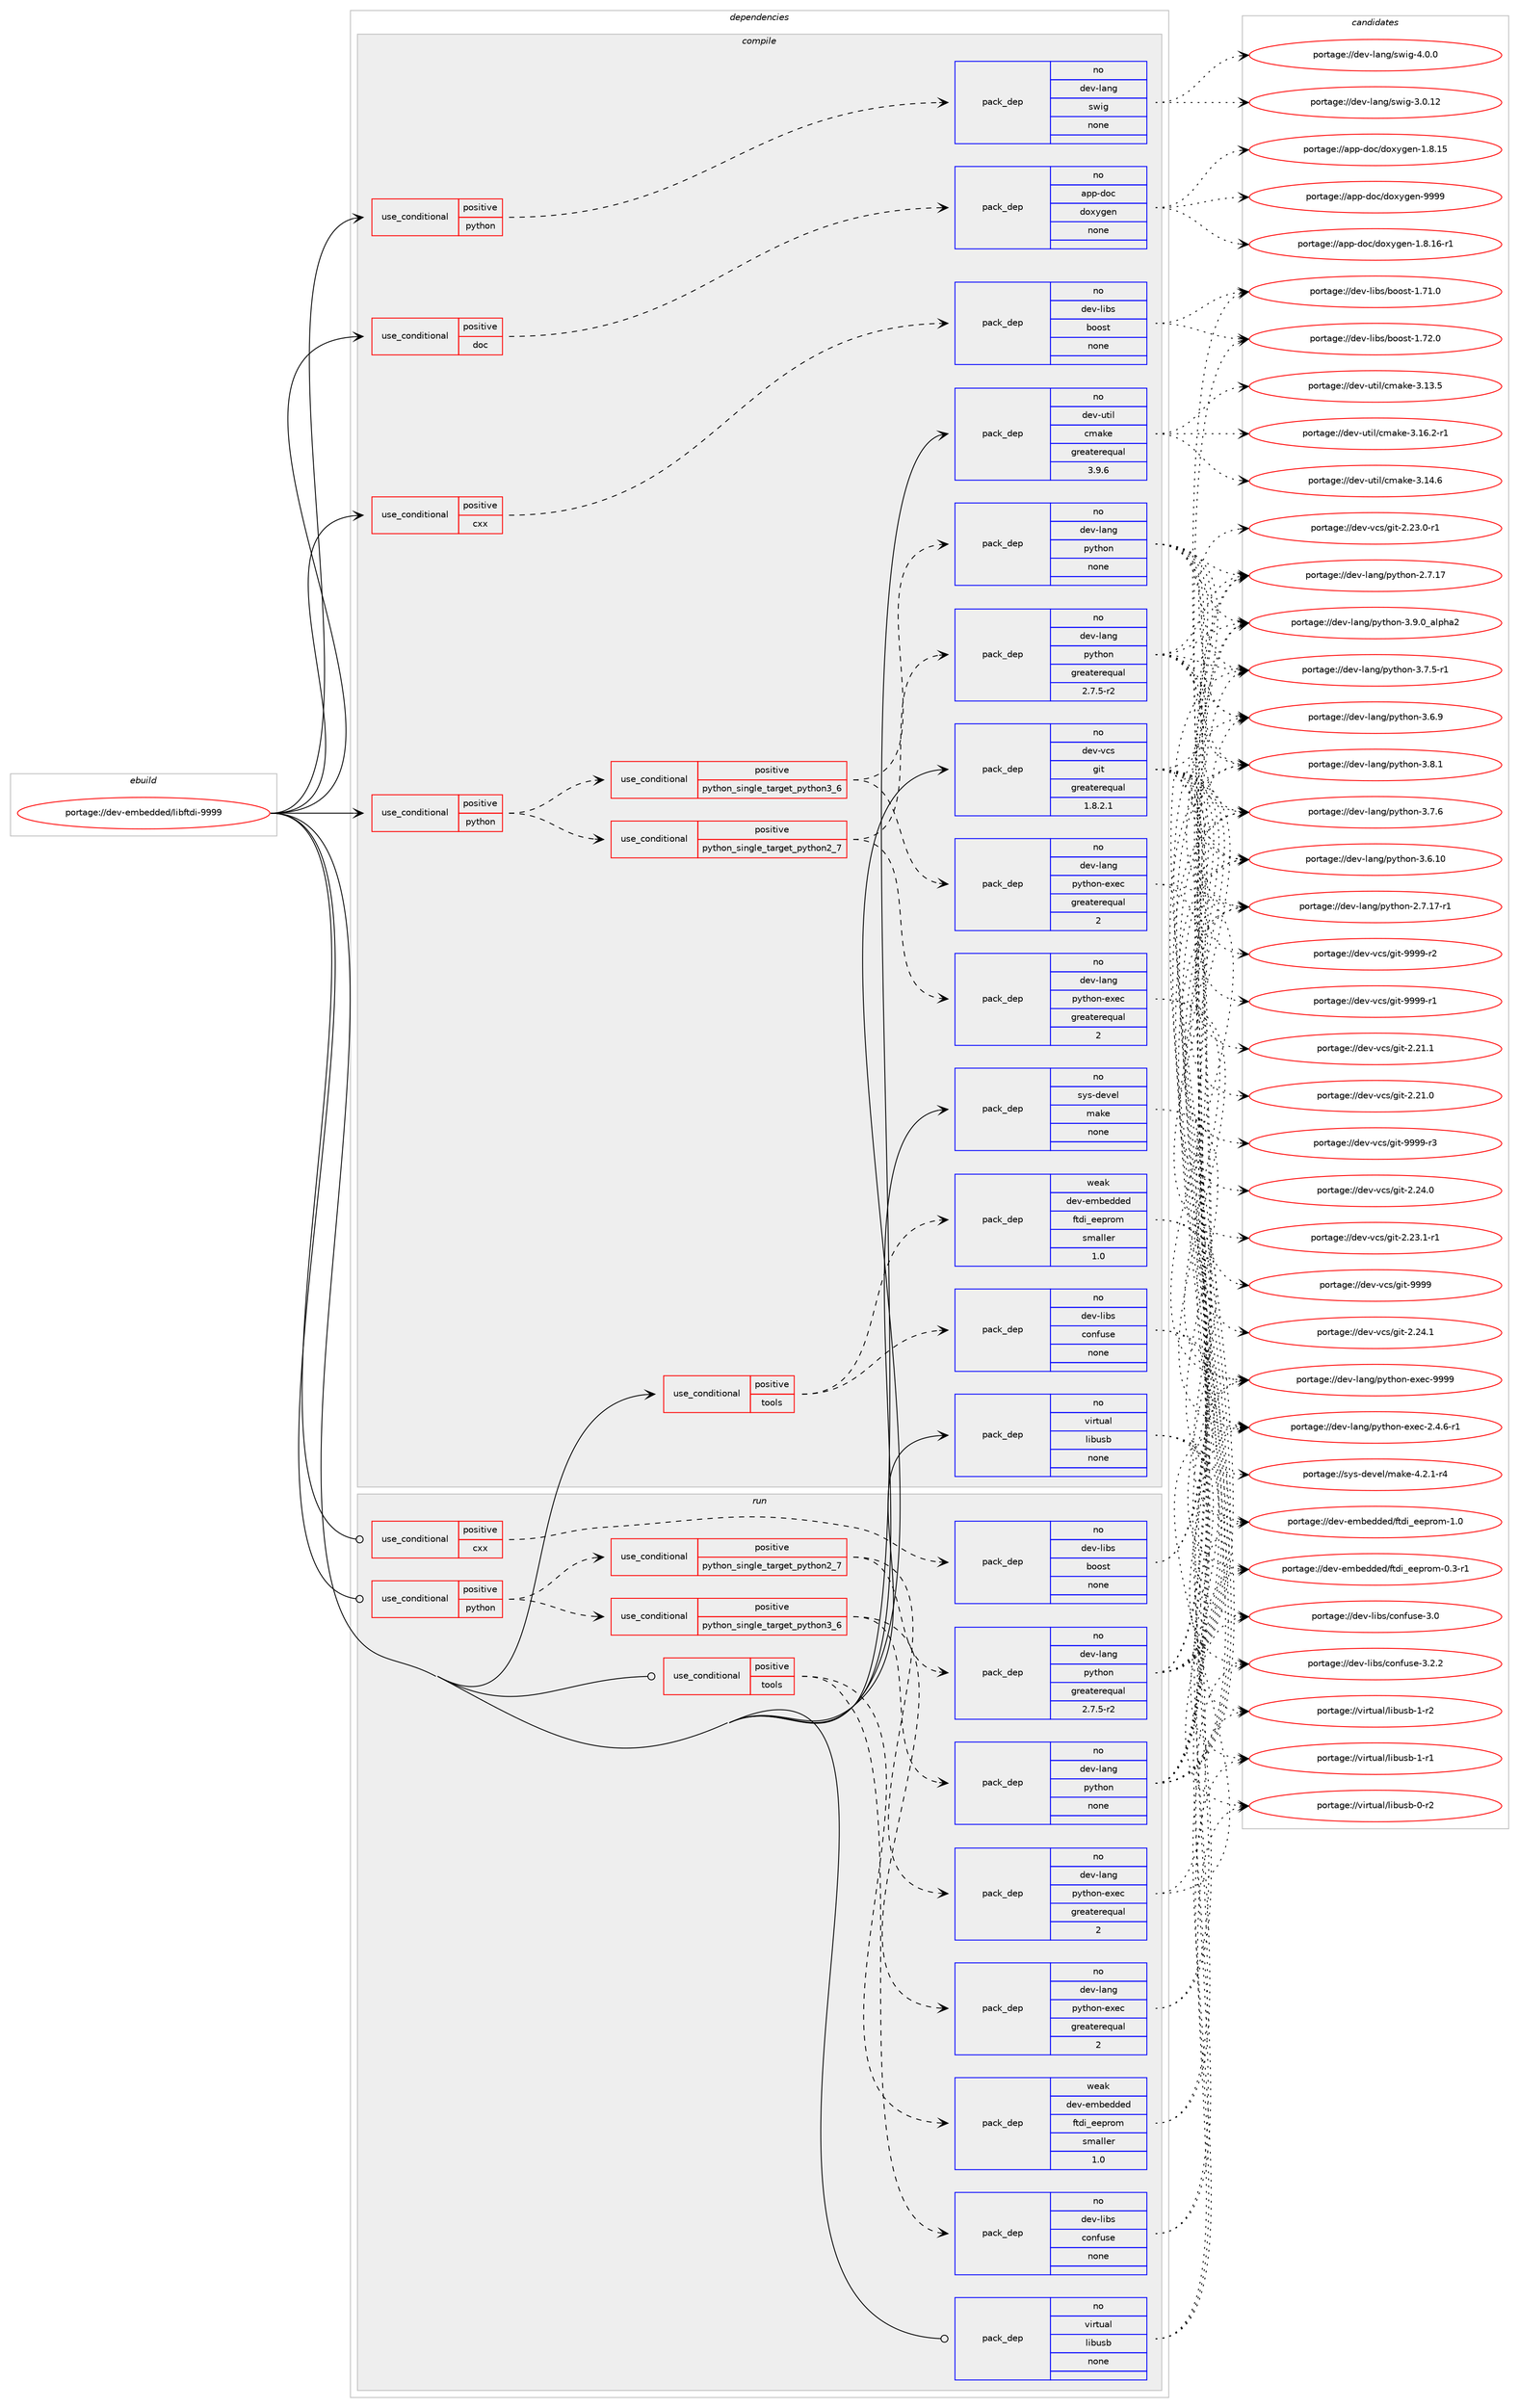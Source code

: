 digraph prolog {

# *************
# Graph options
# *************

newrank=true;
concentrate=true;
compound=true;
graph [rankdir=LR,fontname=Helvetica,fontsize=10,ranksep=1.5];#, ranksep=2.5, nodesep=0.2];
edge  [arrowhead=vee];
node  [fontname=Helvetica,fontsize=10];

# **********
# The ebuild
# **********

subgraph cluster_leftcol {
color=gray;
rank=same;
label=<<i>ebuild</i>>;
id [label="portage://dev-embedded/libftdi-9999", color=red, width=4, href="../dev-embedded/libftdi-9999.svg"];
}

# ****************
# The dependencies
# ****************

subgraph cluster_midcol {
color=gray;
label=<<i>dependencies</i>>;
subgraph cluster_compile {
fillcolor="#eeeeee";
style=filled;
label=<<i>compile</i>>;
subgraph cond135683 {
dependency575651 [label=<<TABLE BORDER="0" CELLBORDER="1" CELLSPACING="0" CELLPADDING="4"><TR><TD ROWSPAN="3" CELLPADDING="10">use_conditional</TD></TR><TR><TD>positive</TD></TR><TR><TD>cxx</TD></TR></TABLE>>, shape=none, color=red];
subgraph pack432816 {
dependency575652 [label=<<TABLE BORDER="0" CELLBORDER="1" CELLSPACING="0" CELLPADDING="4" WIDTH="220"><TR><TD ROWSPAN="6" CELLPADDING="30">pack_dep</TD></TR><TR><TD WIDTH="110">no</TD></TR><TR><TD>dev-libs</TD></TR><TR><TD>boost</TD></TR><TR><TD>none</TD></TR><TR><TD></TD></TR></TABLE>>, shape=none, color=blue];
}
dependency575651:e -> dependency575652:w [weight=20,style="dashed",arrowhead="vee"];
}
id:e -> dependency575651:w [weight=20,style="solid",arrowhead="vee"];
subgraph cond135684 {
dependency575653 [label=<<TABLE BORDER="0" CELLBORDER="1" CELLSPACING="0" CELLPADDING="4"><TR><TD ROWSPAN="3" CELLPADDING="10">use_conditional</TD></TR><TR><TD>positive</TD></TR><TR><TD>doc</TD></TR></TABLE>>, shape=none, color=red];
subgraph pack432817 {
dependency575654 [label=<<TABLE BORDER="0" CELLBORDER="1" CELLSPACING="0" CELLPADDING="4" WIDTH="220"><TR><TD ROWSPAN="6" CELLPADDING="30">pack_dep</TD></TR><TR><TD WIDTH="110">no</TD></TR><TR><TD>app-doc</TD></TR><TR><TD>doxygen</TD></TR><TR><TD>none</TD></TR><TR><TD></TD></TR></TABLE>>, shape=none, color=blue];
}
dependency575653:e -> dependency575654:w [weight=20,style="dashed",arrowhead="vee"];
}
id:e -> dependency575653:w [weight=20,style="solid",arrowhead="vee"];
subgraph cond135685 {
dependency575655 [label=<<TABLE BORDER="0" CELLBORDER="1" CELLSPACING="0" CELLPADDING="4"><TR><TD ROWSPAN="3" CELLPADDING="10">use_conditional</TD></TR><TR><TD>positive</TD></TR><TR><TD>python</TD></TR></TABLE>>, shape=none, color=red];
subgraph cond135686 {
dependency575656 [label=<<TABLE BORDER="0" CELLBORDER="1" CELLSPACING="0" CELLPADDING="4"><TR><TD ROWSPAN="3" CELLPADDING="10">use_conditional</TD></TR><TR><TD>positive</TD></TR><TR><TD>python_single_target_python2_7</TD></TR></TABLE>>, shape=none, color=red];
subgraph pack432818 {
dependency575657 [label=<<TABLE BORDER="0" CELLBORDER="1" CELLSPACING="0" CELLPADDING="4" WIDTH="220"><TR><TD ROWSPAN="6" CELLPADDING="30">pack_dep</TD></TR><TR><TD WIDTH="110">no</TD></TR><TR><TD>dev-lang</TD></TR><TR><TD>python</TD></TR><TR><TD>greaterequal</TD></TR><TR><TD>2.7.5-r2</TD></TR></TABLE>>, shape=none, color=blue];
}
dependency575656:e -> dependency575657:w [weight=20,style="dashed",arrowhead="vee"];
subgraph pack432819 {
dependency575658 [label=<<TABLE BORDER="0" CELLBORDER="1" CELLSPACING="0" CELLPADDING="4" WIDTH="220"><TR><TD ROWSPAN="6" CELLPADDING="30">pack_dep</TD></TR><TR><TD WIDTH="110">no</TD></TR><TR><TD>dev-lang</TD></TR><TR><TD>python-exec</TD></TR><TR><TD>greaterequal</TD></TR><TR><TD>2</TD></TR></TABLE>>, shape=none, color=blue];
}
dependency575656:e -> dependency575658:w [weight=20,style="dashed",arrowhead="vee"];
}
dependency575655:e -> dependency575656:w [weight=20,style="dashed",arrowhead="vee"];
subgraph cond135687 {
dependency575659 [label=<<TABLE BORDER="0" CELLBORDER="1" CELLSPACING="0" CELLPADDING="4"><TR><TD ROWSPAN="3" CELLPADDING="10">use_conditional</TD></TR><TR><TD>positive</TD></TR><TR><TD>python_single_target_python3_6</TD></TR></TABLE>>, shape=none, color=red];
subgraph pack432820 {
dependency575660 [label=<<TABLE BORDER="0" CELLBORDER="1" CELLSPACING="0" CELLPADDING="4" WIDTH="220"><TR><TD ROWSPAN="6" CELLPADDING="30">pack_dep</TD></TR><TR><TD WIDTH="110">no</TD></TR><TR><TD>dev-lang</TD></TR><TR><TD>python</TD></TR><TR><TD>none</TD></TR><TR><TD></TD></TR></TABLE>>, shape=none, color=blue];
}
dependency575659:e -> dependency575660:w [weight=20,style="dashed",arrowhead="vee"];
subgraph pack432821 {
dependency575661 [label=<<TABLE BORDER="0" CELLBORDER="1" CELLSPACING="0" CELLPADDING="4" WIDTH="220"><TR><TD ROWSPAN="6" CELLPADDING="30">pack_dep</TD></TR><TR><TD WIDTH="110">no</TD></TR><TR><TD>dev-lang</TD></TR><TR><TD>python-exec</TD></TR><TR><TD>greaterequal</TD></TR><TR><TD>2</TD></TR></TABLE>>, shape=none, color=blue];
}
dependency575659:e -> dependency575661:w [weight=20,style="dashed",arrowhead="vee"];
}
dependency575655:e -> dependency575659:w [weight=20,style="dashed",arrowhead="vee"];
}
id:e -> dependency575655:w [weight=20,style="solid",arrowhead="vee"];
subgraph cond135688 {
dependency575662 [label=<<TABLE BORDER="0" CELLBORDER="1" CELLSPACING="0" CELLPADDING="4"><TR><TD ROWSPAN="3" CELLPADDING="10">use_conditional</TD></TR><TR><TD>positive</TD></TR><TR><TD>python</TD></TR></TABLE>>, shape=none, color=red];
subgraph pack432822 {
dependency575663 [label=<<TABLE BORDER="0" CELLBORDER="1" CELLSPACING="0" CELLPADDING="4" WIDTH="220"><TR><TD ROWSPAN="6" CELLPADDING="30">pack_dep</TD></TR><TR><TD WIDTH="110">no</TD></TR><TR><TD>dev-lang</TD></TR><TR><TD>swig</TD></TR><TR><TD>none</TD></TR><TR><TD></TD></TR></TABLE>>, shape=none, color=blue];
}
dependency575662:e -> dependency575663:w [weight=20,style="dashed",arrowhead="vee"];
}
id:e -> dependency575662:w [weight=20,style="solid",arrowhead="vee"];
subgraph cond135689 {
dependency575664 [label=<<TABLE BORDER="0" CELLBORDER="1" CELLSPACING="0" CELLPADDING="4"><TR><TD ROWSPAN="3" CELLPADDING="10">use_conditional</TD></TR><TR><TD>positive</TD></TR><TR><TD>tools</TD></TR></TABLE>>, shape=none, color=red];
subgraph pack432823 {
dependency575665 [label=<<TABLE BORDER="0" CELLBORDER="1" CELLSPACING="0" CELLPADDING="4" WIDTH="220"><TR><TD ROWSPAN="6" CELLPADDING="30">pack_dep</TD></TR><TR><TD WIDTH="110">weak</TD></TR><TR><TD>dev-embedded</TD></TR><TR><TD>ftdi_eeprom</TD></TR><TR><TD>smaller</TD></TR><TR><TD>1.0</TD></TR></TABLE>>, shape=none, color=blue];
}
dependency575664:e -> dependency575665:w [weight=20,style="dashed",arrowhead="vee"];
subgraph pack432824 {
dependency575666 [label=<<TABLE BORDER="0" CELLBORDER="1" CELLSPACING="0" CELLPADDING="4" WIDTH="220"><TR><TD ROWSPAN="6" CELLPADDING="30">pack_dep</TD></TR><TR><TD WIDTH="110">no</TD></TR><TR><TD>dev-libs</TD></TR><TR><TD>confuse</TD></TR><TR><TD>none</TD></TR><TR><TD></TD></TR></TABLE>>, shape=none, color=blue];
}
dependency575664:e -> dependency575666:w [weight=20,style="dashed",arrowhead="vee"];
}
id:e -> dependency575664:w [weight=20,style="solid",arrowhead="vee"];
subgraph pack432825 {
dependency575667 [label=<<TABLE BORDER="0" CELLBORDER="1" CELLSPACING="0" CELLPADDING="4" WIDTH="220"><TR><TD ROWSPAN="6" CELLPADDING="30">pack_dep</TD></TR><TR><TD WIDTH="110">no</TD></TR><TR><TD>dev-util</TD></TR><TR><TD>cmake</TD></TR><TR><TD>greaterequal</TD></TR><TR><TD>3.9.6</TD></TR></TABLE>>, shape=none, color=blue];
}
id:e -> dependency575667:w [weight=20,style="solid",arrowhead="vee"];
subgraph pack432826 {
dependency575668 [label=<<TABLE BORDER="0" CELLBORDER="1" CELLSPACING="0" CELLPADDING="4" WIDTH="220"><TR><TD ROWSPAN="6" CELLPADDING="30">pack_dep</TD></TR><TR><TD WIDTH="110">no</TD></TR><TR><TD>dev-vcs</TD></TR><TR><TD>git</TD></TR><TR><TD>greaterequal</TD></TR><TR><TD>1.8.2.1</TD></TR></TABLE>>, shape=none, color=blue];
}
id:e -> dependency575668:w [weight=20,style="solid",arrowhead="vee"];
subgraph pack432827 {
dependency575669 [label=<<TABLE BORDER="0" CELLBORDER="1" CELLSPACING="0" CELLPADDING="4" WIDTH="220"><TR><TD ROWSPAN="6" CELLPADDING="30">pack_dep</TD></TR><TR><TD WIDTH="110">no</TD></TR><TR><TD>sys-devel</TD></TR><TR><TD>make</TD></TR><TR><TD>none</TD></TR><TR><TD></TD></TR></TABLE>>, shape=none, color=blue];
}
id:e -> dependency575669:w [weight=20,style="solid",arrowhead="vee"];
subgraph pack432828 {
dependency575670 [label=<<TABLE BORDER="0" CELLBORDER="1" CELLSPACING="0" CELLPADDING="4" WIDTH="220"><TR><TD ROWSPAN="6" CELLPADDING="30">pack_dep</TD></TR><TR><TD WIDTH="110">no</TD></TR><TR><TD>virtual</TD></TR><TR><TD>libusb</TD></TR><TR><TD>none</TD></TR><TR><TD></TD></TR></TABLE>>, shape=none, color=blue];
}
id:e -> dependency575670:w [weight=20,style="solid",arrowhead="vee"];
}
subgraph cluster_compileandrun {
fillcolor="#eeeeee";
style=filled;
label=<<i>compile and run</i>>;
}
subgraph cluster_run {
fillcolor="#eeeeee";
style=filled;
label=<<i>run</i>>;
subgraph cond135690 {
dependency575671 [label=<<TABLE BORDER="0" CELLBORDER="1" CELLSPACING="0" CELLPADDING="4"><TR><TD ROWSPAN="3" CELLPADDING="10">use_conditional</TD></TR><TR><TD>positive</TD></TR><TR><TD>cxx</TD></TR></TABLE>>, shape=none, color=red];
subgraph pack432829 {
dependency575672 [label=<<TABLE BORDER="0" CELLBORDER="1" CELLSPACING="0" CELLPADDING="4" WIDTH="220"><TR><TD ROWSPAN="6" CELLPADDING="30">pack_dep</TD></TR><TR><TD WIDTH="110">no</TD></TR><TR><TD>dev-libs</TD></TR><TR><TD>boost</TD></TR><TR><TD>none</TD></TR><TR><TD></TD></TR></TABLE>>, shape=none, color=blue];
}
dependency575671:e -> dependency575672:w [weight=20,style="dashed",arrowhead="vee"];
}
id:e -> dependency575671:w [weight=20,style="solid",arrowhead="odot"];
subgraph cond135691 {
dependency575673 [label=<<TABLE BORDER="0" CELLBORDER="1" CELLSPACING="0" CELLPADDING="4"><TR><TD ROWSPAN="3" CELLPADDING="10">use_conditional</TD></TR><TR><TD>positive</TD></TR><TR><TD>python</TD></TR></TABLE>>, shape=none, color=red];
subgraph cond135692 {
dependency575674 [label=<<TABLE BORDER="0" CELLBORDER="1" CELLSPACING="0" CELLPADDING="4"><TR><TD ROWSPAN="3" CELLPADDING="10">use_conditional</TD></TR><TR><TD>positive</TD></TR><TR><TD>python_single_target_python2_7</TD></TR></TABLE>>, shape=none, color=red];
subgraph pack432830 {
dependency575675 [label=<<TABLE BORDER="0" CELLBORDER="1" CELLSPACING="0" CELLPADDING="4" WIDTH="220"><TR><TD ROWSPAN="6" CELLPADDING="30">pack_dep</TD></TR><TR><TD WIDTH="110">no</TD></TR><TR><TD>dev-lang</TD></TR><TR><TD>python</TD></TR><TR><TD>greaterequal</TD></TR><TR><TD>2.7.5-r2</TD></TR></TABLE>>, shape=none, color=blue];
}
dependency575674:e -> dependency575675:w [weight=20,style="dashed",arrowhead="vee"];
subgraph pack432831 {
dependency575676 [label=<<TABLE BORDER="0" CELLBORDER="1" CELLSPACING="0" CELLPADDING="4" WIDTH="220"><TR><TD ROWSPAN="6" CELLPADDING="30">pack_dep</TD></TR><TR><TD WIDTH="110">no</TD></TR><TR><TD>dev-lang</TD></TR><TR><TD>python-exec</TD></TR><TR><TD>greaterequal</TD></TR><TR><TD>2</TD></TR></TABLE>>, shape=none, color=blue];
}
dependency575674:e -> dependency575676:w [weight=20,style="dashed",arrowhead="vee"];
}
dependency575673:e -> dependency575674:w [weight=20,style="dashed",arrowhead="vee"];
subgraph cond135693 {
dependency575677 [label=<<TABLE BORDER="0" CELLBORDER="1" CELLSPACING="0" CELLPADDING="4"><TR><TD ROWSPAN="3" CELLPADDING="10">use_conditional</TD></TR><TR><TD>positive</TD></TR><TR><TD>python_single_target_python3_6</TD></TR></TABLE>>, shape=none, color=red];
subgraph pack432832 {
dependency575678 [label=<<TABLE BORDER="0" CELLBORDER="1" CELLSPACING="0" CELLPADDING="4" WIDTH="220"><TR><TD ROWSPAN="6" CELLPADDING="30">pack_dep</TD></TR><TR><TD WIDTH="110">no</TD></TR><TR><TD>dev-lang</TD></TR><TR><TD>python</TD></TR><TR><TD>none</TD></TR><TR><TD></TD></TR></TABLE>>, shape=none, color=blue];
}
dependency575677:e -> dependency575678:w [weight=20,style="dashed",arrowhead="vee"];
subgraph pack432833 {
dependency575679 [label=<<TABLE BORDER="0" CELLBORDER="1" CELLSPACING="0" CELLPADDING="4" WIDTH="220"><TR><TD ROWSPAN="6" CELLPADDING="30">pack_dep</TD></TR><TR><TD WIDTH="110">no</TD></TR><TR><TD>dev-lang</TD></TR><TR><TD>python-exec</TD></TR><TR><TD>greaterequal</TD></TR><TR><TD>2</TD></TR></TABLE>>, shape=none, color=blue];
}
dependency575677:e -> dependency575679:w [weight=20,style="dashed",arrowhead="vee"];
}
dependency575673:e -> dependency575677:w [weight=20,style="dashed",arrowhead="vee"];
}
id:e -> dependency575673:w [weight=20,style="solid",arrowhead="odot"];
subgraph cond135694 {
dependency575680 [label=<<TABLE BORDER="0" CELLBORDER="1" CELLSPACING="0" CELLPADDING="4"><TR><TD ROWSPAN="3" CELLPADDING="10">use_conditional</TD></TR><TR><TD>positive</TD></TR><TR><TD>tools</TD></TR></TABLE>>, shape=none, color=red];
subgraph pack432834 {
dependency575681 [label=<<TABLE BORDER="0" CELLBORDER="1" CELLSPACING="0" CELLPADDING="4" WIDTH="220"><TR><TD ROWSPAN="6" CELLPADDING="30">pack_dep</TD></TR><TR><TD WIDTH="110">weak</TD></TR><TR><TD>dev-embedded</TD></TR><TR><TD>ftdi_eeprom</TD></TR><TR><TD>smaller</TD></TR><TR><TD>1.0</TD></TR></TABLE>>, shape=none, color=blue];
}
dependency575680:e -> dependency575681:w [weight=20,style="dashed",arrowhead="vee"];
subgraph pack432835 {
dependency575682 [label=<<TABLE BORDER="0" CELLBORDER="1" CELLSPACING="0" CELLPADDING="4" WIDTH="220"><TR><TD ROWSPAN="6" CELLPADDING="30">pack_dep</TD></TR><TR><TD WIDTH="110">no</TD></TR><TR><TD>dev-libs</TD></TR><TR><TD>confuse</TD></TR><TR><TD>none</TD></TR><TR><TD></TD></TR></TABLE>>, shape=none, color=blue];
}
dependency575680:e -> dependency575682:w [weight=20,style="dashed",arrowhead="vee"];
}
id:e -> dependency575680:w [weight=20,style="solid",arrowhead="odot"];
subgraph pack432836 {
dependency575683 [label=<<TABLE BORDER="0" CELLBORDER="1" CELLSPACING="0" CELLPADDING="4" WIDTH="220"><TR><TD ROWSPAN="6" CELLPADDING="30">pack_dep</TD></TR><TR><TD WIDTH="110">no</TD></TR><TR><TD>virtual</TD></TR><TR><TD>libusb</TD></TR><TR><TD>none</TD></TR><TR><TD></TD></TR></TABLE>>, shape=none, color=blue];
}
id:e -> dependency575683:w [weight=20,style="solid",arrowhead="odot"];
}
}

# **************
# The candidates
# **************

subgraph cluster_choices {
rank=same;
color=gray;
label=<<i>candidates</i>>;

subgraph choice432816 {
color=black;
nodesep=1;
choice1001011184510810598115479811111111511645494655504648 [label="portage://dev-libs/boost-1.72.0", color=red, width=4,href="../dev-libs/boost-1.72.0.svg"];
choice1001011184510810598115479811111111511645494655494648 [label="portage://dev-libs/boost-1.71.0", color=red, width=4,href="../dev-libs/boost-1.71.0.svg"];
dependency575652:e -> choice1001011184510810598115479811111111511645494655504648:w [style=dotted,weight="100"];
dependency575652:e -> choice1001011184510810598115479811111111511645494655494648:w [style=dotted,weight="100"];
}
subgraph choice432817 {
color=black;
nodesep=1;
choice971121124510011199471001111201211031011104557575757 [label="portage://app-doc/doxygen-9999", color=red, width=4,href="../app-doc/doxygen-9999.svg"];
choice97112112451001119947100111120121103101110454946564649544511449 [label="portage://app-doc/doxygen-1.8.16-r1", color=red, width=4,href="../app-doc/doxygen-1.8.16-r1.svg"];
choice9711211245100111994710011112012110310111045494656464953 [label="portage://app-doc/doxygen-1.8.15", color=red, width=4,href="../app-doc/doxygen-1.8.15.svg"];
dependency575654:e -> choice971121124510011199471001111201211031011104557575757:w [style=dotted,weight="100"];
dependency575654:e -> choice97112112451001119947100111120121103101110454946564649544511449:w [style=dotted,weight="100"];
dependency575654:e -> choice9711211245100111994710011112012110310111045494656464953:w [style=dotted,weight="100"];
}
subgraph choice432818 {
color=black;
nodesep=1;
choice10010111845108971101034711212111610411111045514657464895971081121049750 [label="portage://dev-lang/python-3.9.0_alpha2", color=red, width=4,href="../dev-lang/python-3.9.0_alpha2.svg"];
choice100101118451089711010347112121116104111110455146564649 [label="portage://dev-lang/python-3.8.1", color=red, width=4,href="../dev-lang/python-3.8.1.svg"];
choice100101118451089711010347112121116104111110455146554654 [label="portage://dev-lang/python-3.7.6", color=red, width=4,href="../dev-lang/python-3.7.6.svg"];
choice1001011184510897110103471121211161041111104551465546534511449 [label="portage://dev-lang/python-3.7.5-r1", color=red, width=4,href="../dev-lang/python-3.7.5-r1.svg"];
choice100101118451089711010347112121116104111110455146544657 [label="portage://dev-lang/python-3.6.9", color=red, width=4,href="../dev-lang/python-3.6.9.svg"];
choice10010111845108971101034711212111610411111045514654464948 [label="portage://dev-lang/python-3.6.10", color=red, width=4,href="../dev-lang/python-3.6.10.svg"];
choice100101118451089711010347112121116104111110455046554649554511449 [label="portage://dev-lang/python-2.7.17-r1", color=red, width=4,href="../dev-lang/python-2.7.17-r1.svg"];
choice10010111845108971101034711212111610411111045504655464955 [label="portage://dev-lang/python-2.7.17", color=red, width=4,href="../dev-lang/python-2.7.17.svg"];
dependency575657:e -> choice10010111845108971101034711212111610411111045514657464895971081121049750:w [style=dotted,weight="100"];
dependency575657:e -> choice100101118451089711010347112121116104111110455146564649:w [style=dotted,weight="100"];
dependency575657:e -> choice100101118451089711010347112121116104111110455146554654:w [style=dotted,weight="100"];
dependency575657:e -> choice1001011184510897110103471121211161041111104551465546534511449:w [style=dotted,weight="100"];
dependency575657:e -> choice100101118451089711010347112121116104111110455146544657:w [style=dotted,weight="100"];
dependency575657:e -> choice10010111845108971101034711212111610411111045514654464948:w [style=dotted,weight="100"];
dependency575657:e -> choice100101118451089711010347112121116104111110455046554649554511449:w [style=dotted,weight="100"];
dependency575657:e -> choice10010111845108971101034711212111610411111045504655464955:w [style=dotted,weight="100"];
}
subgraph choice432819 {
color=black;
nodesep=1;
choice10010111845108971101034711212111610411111045101120101994557575757 [label="portage://dev-lang/python-exec-9999", color=red, width=4,href="../dev-lang/python-exec-9999.svg"];
choice10010111845108971101034711212111610411111045101120101994550465246544511449 [label="portage://dev-lang/python-exec-2.4.6-r1", color=red, width=4,href="../dev-lang/python-exec-2.4.6-r1.svg"];
dependency575658:e -> choice10010111845108971101034711212111610411111045101120101994557575757:w [style=dotted,weight="100"];
dependency575658:e -> choice10010111845108971101034711212111610411111045101120101994550465246544511449:w [style=dotted,weight="100"];
}
subgraph choice432820 {
color=black;
nodesep=1;
choice10010111845108971101034711212111610411111045514657464895971081121049750 [label="portage://dev-lang/python-3.9.0_alpha2", color=red, width=4,href="../dev-lang/python-3.9.0_alpha2.svg"];
choice100101118451089711010347112121116104111110455146564649 [label="portage://dev-lang/python-3.8.1", color=red, width=4,href="../dev-lang/python-3.8.1.svg"];
choice100101118451089711010347112121116104111110455146554654 [label="portage://dev-lang/python-3.7.6", color=red, width=4,href="../dev-lang/python-3.7.6.svg"];
choice1001011184510897110103471121211161041111104551465546534511449 [label="portage://dev-lang/python-3.7.5-r1", color=red, width=4,href="../dev-lang/python-3.7.5-r1.svg"];
choice100101118451089711010347112121116104111110455146544657 [label="portage://dev-lang/python-3.6.9", color=red, width=4,href="../dev-lang/python-3.6.9.svg"];
choice10010111845108971101034711212111610411111045514654464948 [label="portage://dev-lang/python-3.6.10", color=red, width=4,href="../dev-lang/python-3.6.10.svg"];
choice100101118451089711010347112121116104111110455046554649554511449 [label="portage://dev-lang/python-2.7.17-r1", color=red, width=4,href="../dev-lang/python-2.7.17-r1.svg"];
choice10010111845108971101034711212111610411111045504655464955 [label="portage://dev-lang/python-2.7.17", color=red, width=4,href="../dev-lang/python-2.7.17.svg"];
dependency575660:e -> choice10010111845108971101034711212111610411111045514657464895971081121049750:w [style=dotted,weight="100"];
dependency575660:e -> choice100101118451089711010347112121116104111110455146564649:w [style=dotted,weight="100"];
dependency575660:e -> choice100101118451089711010347112121116104111110455146554654:w [style=dotted,weight="100"];
dependency575660:e -> choice1001011184510897110103471121211161041111104551465546534511449:w [style=dotted,weight="100"];
dependency575660:e -> choice100101118451089711010347112121116104111110455146544657:w [style=dotted,weight="100"];
dependency575660:e -> choice10010111845108971101034711212111610411111045514654464948:w [style=dotted,weight="100"];
dependency575660:e -> choice100101118451089711010347112121116104111110455046554649554511449:w [style=dotted,weight="100"];
dependency575660:e -> choice10010111845108971101034711212111610411111045504655464955:w [style=dotted,weight="100"];
}
subgraph choice432821 {
color=black;
nodesep=1;
choice10010111845108971101034711212111610411111045101120101994557575757 [label="portage://dev-lang/python-exec-9999", color=red, width=4,href="../dev-lang/python-exec-9999.svg"];
choice10010111845108971101034711212111610411111045101120101994550465246544511449 [label="portage://dev-lang/python-exec-2.4.6-r1", color=red, width=4,href="../dev-lang/python-exec-2.4.6-r1.svg"];
dependency575661:e -> choice10010111845108971101034711212111610411111045101120101994557575757:w [style=dotted,weight="100"];
dependency575661:e -> choice10010111845108971101034711212111610411111045101120101994550465246544511449:w [style=dotted,weight="100"];
}
subgraph choice432822 {
color=black;
nodesep=1;
choice100101118451089711010347115119105103455246484648 [label="portage://dev-lang/swig-4.0.0", color=red, width=4,href="../dev-lang/swig-4.0.0.svg"];
choice10010111845108971101034711511910510345514648464950 [label="portage://dev-lang/swig-3.0.12", color=red, width=4,href="../dev-lang/swig-3.0.12.svg"];
dependency575663:e -> choice100101118451089711010347115119105103455246484648:w [style=dotted,weight="100"];
dependency575663:e -> choice10010111845108971101034711511910510345514648464950:w [style=dotted,weight="100"];
}
subgraph choice432823 {
color=black;
nodesep=1;
choice1001011184510110998101100100101100471021161001059510110111211411110945494648 [label="portage://dev-embedded/ftdi_eeprom-1.0", color=red, width=4,href="../dev-embedded/ftdi_eeprom-1.0.svg"];
choice10010111845101109981011001001011004710211610010595101101112114111109454846514511449 [label="portage://dev-embedded/ftdi_eeprom-0.3-r1", color=red, width=4,href="../dev-embedded/ftdi_eeprom-0.3-r1.svg"];
dependency575665:e -> choice1001011184510110998101100100101100471021161001059510110111211411110945494648:w [style=dotted,weight="100"];
dependency575665:e -> choice10010111845101109981011001001011004710211610010595101101112114111109454846514511449:w [style=dotted,weight="100"];
}
subgraph choice432824 {
color=black;
nodesep=1;
choice10010111845108105981154799111110102117115101455146504650 [label="portage://dev-libs/confuse-3.2.2", color=red, width=4,href="../dev-libs/confuse-3.2.2.svg"];
choice1001011184510810598115479911111010211711510145514648 [label="portage://dev-libs/confuse-3.0", color=red, width=4,href="../dev-libs/confuse-3.0.svg"];
dependency575666:e -> choice10010111845108105981154799111110102117115101455146504650:w [style=dotted,weight="100"];
dependency575666:e -> choice1001011184510810598115479911111010211711510145514648:w [style=dotted,weight="100"];
}
subgraph choice432825 {
color=black;
nodesep=1;
choice10010111845117116105108479910997107101455146495446504511449 [label="portage://dev-util/cmake-3.16.2-r1", color=red, width=4,href="../dev-util/cmake-3.16.2-r1.svg"];
choice1001011184511711610510847991099710710145514649524654 [label="portage://dev-util/cmake-3.14.6", color=red, width=4,href="../dev-util/cmake-3.14.6.svg"];
choice1001011184511711610510847991099710710145514649514653 [label="portage://dev-util/cmake-3.13.5", color=red, width=4,href="../dev-util/cmake-3.13.5.svg"];
dependency575667:e -> choice10010111845117116105108479910997107101455146495446504511449:w [style=dotted,weight="100"];
dependency575667:e -> choice1001011184511711610510847991099710710145514649524654:w [style=dotted,weight="100"];
dependency575667:e -> choice1001011184511711610510847991099710710145514649514653:w [style=dotted,weight="100"];
}
subgraph choice432826 {
color=black;
nodesep=1;
choice10010111845118991154710310511645575757574511451 [label="portage://dev-vcs/git-9999-r3", color=red, width=4,href="../dev-vcs/git-9999-r3.svg"];
choice10010111845118991154710310511645575757574511450 [label="portage://dev-vcs/git-9999-r2", color=red, width=4,href="../dev-vcs/git-9999-r2.svg"];
choice10010111845118991154710310511645575757574511449 [label="portage://dev-vcs/git-9999-r1", color=red, width=4,href="../dev-vcs/git-9999-r1.svg"];
choice1001011184511899115471031051164557575757 [label="portage://dev-vcs/git-9999", color=red, width=4,href="../dev-vcs/git-9999.svg"];
choice10010111845118991154710310511645504650524649 [label="portage://dev-vcs/git-2.24.1", color=red, width=4,href="../dev-vcs/git-2.24.1.svg"];
choice10010111845118991154710310511645504650524648 [label="portage://dev-vcs/git-2.24.0", color=red, width=4,href="../dev-vcs/git-2.24.0.svg"];
choice100101118451189911547103105116455046505146494511449 [label="portage://dev-vcs/git-2.23.1-r1", color=red, width=4,href="../dev-vcs/git-2.23.1-r1.svg"];
choice100101118451189911547103105116455046505146484511449 [label="portage://dev-vcs/git-2.23.0-r1", color=red, width=4,href="../dev-vcs/git-2.23.0-r1.svg"];
choice10010111845118991154710310511645504650494649 [label="portage://dev-vcs/git-2.21.1", color=red, width=4,href="../dev-vcs/git-2.21.1.svg"];
choice10010111845118991154710310511645504650494648 [label="portage://dev-vcs/git-2.21.0", color=red, width=4,href="../dev-vcs/git-2.21.0.svg"];
dependency575668:e -> choice10010111845118991154710310511645575757574511451:w [style=dotted,weight="100"];
dependency575668:e -> choice10010111845118991154710310511645575757574511450:w [style=dotted,weight="100"];
dependency575668:e -> choice10010111845118991154710310511645575757574511449:w [style=dotted,weight="100"];
dependency575668:e -> choice1001011184511899115471031051164557575757:w [style=dotted,weight="100"];
dependency575668:e -> choice10010111845118991154710310511645504650524649:w [style=dotted,weight="100"];
dependency575668:e -> choice10010111845118991154710310511645504650524648:w [style=dotted,weight="100"];
dependency575668:e -> choice100101118451189911547103105116455046505146494511449:w [style=dotted,weight="100"];
dependency575668:e -> choice100101118451189911547103105116455046505146484511449:w [style=dotted,weight="100"];
dependency575668:e -> choice10010111845118991154710310511645504650494649:w [style=dotted,weight="100"];
dependency575668:e -> choice10010111845118991154710310511645504650494648:w [style=dotted,weight="100"];
}
subgraph choice432827 {
color=black;
nodesep=1;
choice1151211154510010111810110847109971071014552465046494511452 [label="portage://sys-devel/make-4.2.1-r4", color=red, width=4,href="../sys-devel/make-4.2.1-r4.svg"];
dependency575669:e -> choice1151211154510010111810110847109971071014552465046494511452:w [style=dotted,weight="100"];
}
subgraph choice432828 {
color=black;
nodesep=1;
choice1181051141161179710847108105981171159845494511450 [label="portage://virtual/libusb-1-r2", color=red, width=4,href="../virtual/libusb-1-r2.svg"];
choice1181051141161179710847108105981171159845494511449 [label="portage://virtual/libusb-1-r1", color=red, width=4,href="../virtual/libusb-1-r1.svg"];
choice1181051141161179710847108105981171159845484511450 [label="portage://virtual/libusb-0-r2", color=red, width=4,href="../virtual/libusb-0-r2.svg"];
dependency575670:e -> choice1181051141161179710847108105981171159845494511450:w [style=dotted,weight="100"];
dependency575670:e -> choice1181051141161179710847108105981171159845494511449:w [style=dotted,weight="100"];
dependency575670:e -> choice1181051141161179710847108105981171159845484511450:w [style=dotted,weight="100"];
}
subgraph choice432829 {
color=black;
nodesep=1;
choice1001011184510810598115479811111111511645494655504648 [label="portage://dev-libs/boost-1.72.0", color=red, width=4,href="../dev-libs/boost-1.72.0.svg"];
choice1001011184510810598115479811111111511645494655494648 [label="portage://dev-libs/boost-1.71.0", color=red, width=4,href="../dev-libs/boost-1.71.0.svg"];
dependency575672:e -> choice1001011184510810598115479811111111511645494655504648:w [style=dotted,weight="100"];
dependency575672:e -> choice1001011184510810598115479811111111511645494655494648:w [style=dotted,weight="100"];
}
subgraph choice432830 {
color=black;
nodesep=1;
choice10010111845108971101034711212111610411111045514657464895971081121049750 [label="portage://dev-lang/python-3.9.0_alpha2", color=red, width=4,href="../dev-lang/python-3.9.0_alpha2.svg"];
choice100101118451089711010347112121116104111110455146564649 [label="portage://dev-lang/python-3.8.1", color=red, width=4,href="../dev-lang/python-3.8.1.svg"];
choice100101118451089711010347112121116104111110455146554654 [label="portage://dev-lang/python-3.7.6", color=red, width=4,href="../dev-lang/python-3.7.6.svg"];
choice1001011184510897110103471121211161041111104551465546534511449 [label="portage://dev-lang/python-3.7.5-r1", color=red, width=4,href="../dev-lang/python-3.7.5-r1.svg"];
choice100101118451089711010347112121116104111110455146544657 [label="portage://dev-lang/python-3.6.9", color=red, width=4,href="../dev-lang/python-3.6.9.svg"];
choice10010111845108971101034711212111610411111045514654464948 [label="portage://dev-lang/python-3.6.10", color=red, width=4,href="../dev-lang/python-3.6.10.svg"];
choice100101118451089711010347112121116104111110455046554649554511449 [label="portage://dev-lang/python-2.7.17-r1", color=red, width=4,href="../dev-lang/python-2.7.17-r1.svg"];
choice10010111845108971101034711212111610411111045504655464955 [label="portage://dev-lang/python-2.7.17", color=red, width=4,href="../dev-lang/python-2.7.17.svg"];
dependency575675:e -> choice10010111845108971101034711212111610411111045514657464895971081121049750:w [style=dotted,weight="100"];
dependency575675:e -> choice100101118451089711010347112121116104111110455146564649:w [style=dotted,weight="100"];
dependency575675:e -> choice100101118451089711010347112121116104111110455146554654:w [style=dotted,weight="100"];
dependency575675:e -> choice1001011184510897110103471121211161041111104551465546534511449:w [style=dotted,weight="100"];
dependency575675:e -> choice100101118451089711010347112121116104111110455146544657:w [style=dotted,weight="100"];
dependency575675:e -> choice10010111845108971101034711212111610411111045514654464948:w [style=dotted,weight="100"];
dependency575675:e -> choice100101118451089711010347112121116104111110455046554649554511449:w [style=dotted,weight="100"];
dependency575675:e -> choice10010111845108971101034711212111610411111045504655464955:w [style=dotted,weight="100"];
}
subgraph choice432831 {
color=black;
nodesep=1;
choice10010111845108971101034711212111610411111045101120101994557575757 [label="portage://dev-lang/python-exec-9999", color=red, width=4,href="../dev-lang/python-exec-9999.svg"];
choice10010111845108971101034711212111610411111045101120101994550465246544511449 [label="portage://dev-lang/python-exec-2.4.6-r1", color=red, width=4,href="../dev-lang/python-exec-2.4.6-r1.svg"];
dependency575676:e -> choice10010111845108971101034711212111610411111045101120101994557575757:w [style=dotted,weight="100"];
dependency575676:e -> choice10010111845108971101034711212111610411111045101120101994550465246544511449:w [style=dotted,weight="100"];
}
subgraph choice432832 {
color=black;
nodesep=1;
choice10010111845108971101034711212111610411111045514657464895971081121049750 [label="portage://dev-lang/python-3.9.0_alpha2", color=red, width=4,href="../dev-lang/python-3.9.0_alpha2.svg"];
choice100101118451089711010347112121116104111110455146564649 [label="portage://dev-lang/python-3.8.1", color=red, width=4,href="../dev-lang/python-3.8.1.svg"];
choice100101118451089711010347112121116104111110455146554654 [label="portage://dev-lang/python-3.7.6", color=red, width=4,href="../dev-lang/python-3.7.6.svg"];
choice1001011184510897110103471121211161041111104551465546534511449 [label="portage://dev-lang/python-3.7.5-r1", color=red, width=4,href="../dev-lang/python-3.7.5-r1.svg"];
choice100101118451089711010347112121116104111110455146544657 [label="portage://dev-lang/python-3.6.9", color=red, width=4,href="../dev-lang/python-3.6.9.svg"];
choice10010111845108971101034711212111610411111045514654464948 [label="portage://dev-lang/python-3.6.10", color=red, width=4,href="../dev-lang/python-3.6.10.svg"];
choice100101118451089711010347112121116104111110455046554649554511449 [label="portage://dev-lang/python-2.7.17-r1", color=red, width=4,href="../dev-lang/python-2.7.17-r1.svg"];
choice10010111845108971101034711212111610411111045504655464955 [label="portage://dev-lang/python-2.7.17", color=red, width=4,href="../dev-lang/python-2.7.17.svg"];
dependency575678:e -> choice10010111845108971101034711212111610411111045514657464895971081121049750:w [style=dotted,weight="100"];
dependency575678:e -> choice100101118451089711010347112121116104111110455146564649:w [style=dotted,weight="100"];
dependency575678:e -> choice100101118451089711010347112121116104111110455146554654:w [style=dotted,weight="100"];
dependency575678:e -> choice1001011184510897110103471121211161041111104551465546534511449:w [style=dotted,weight="100"];
dependency575678:e -> choice100101118451089711010347112121116104111110455146544657:w [style=dotted,weight="100"];
dependency575678:e -> choice10010111845108971101034711212111610411111045514654464948:w [style=dotted,weight="100"];
dependency575678:e -> choice100101118451089711010347112121116104111110455046554649554511449:w [style=dotted,weight="100"];
dependency575678:e -> choice10010111845108971101034711212111610411111045504655464955:w [style=dotted,weight="100"];
}
subgraph choice432833 {
color=black;
nodesep=1;
choice10010111845108971101034711212111610411111045101120101994557575757 [label="portage://dev-lang/python-exec-9999", color=red, width=4,href="../dev-lang/python-exec-9999.svg"];
choice10010111845108971101034711212111610411111045101120101994550465246544511449 [label="portage://dev-lang/python-exec-2.4.6-r1", color=red, width=4,href="../dev-lang/python-exec-2.4.6-r1.svg"];
dependency575679:e -> choice10010111845108971101034711212111610411111045101120101994557575757:w [style=dotted,weight="100"];
dependency575679:e -> choice10010111845108971101034711212111610411111045101120101994550465246544511449:w [style=dotted,weight="100"];
}
subgraph choice432834 {
color=black;
nodesep=1;
choice1001011184510110998101100100101100471021161001059510110111211411110945494648 [label="portage://dev-embedded/ftdi_eeprom-1.0", color=red, width=4,href="../dev-embedded/ftdi_eeprom-1.0.svg"];
choice10010111845101109981011001001011004710211610010595101101112114111109454846514511449 [label="portage://dev-embedded/ftdi_eeprom-0.3-r1", color=red, width=4,href="../dev-embedded/ftdi_eeprom-0.3-r1.svg"];
dependency575681:e -> choice1001011184510110998101100100101100471021161001059510110111211411110945494648:w [style=dotted,weight="100"];
dependency575681:e -> choice10010111845101109981011001001011004710211610010595101101112114111109454846514511449:w [style=dotted,weight="100"];
}
subgraph choice432835 {
color=black;
nodesep=1;
choice10010111845108105981154799111110102117115101455146504650 [label="portage://dev-libs/confuse-3.2.2", color=red, width=4,href="../dev-libs/confuse-3.2.2.svg"];
choice1001011184510810598115479911111010211711510145514648 [label="portage://dev-libs/confuse-3.0", color=red, width=4,href="../dev-libs/confuse-3.0.svg"];
dependency575682:e -> choice10010111845108105981154799111110102117115101455146504650:w [style=dotted,weight="100"];
dependency575682:e -> choice1001011184510810598115479911111010211711510145514648:w [style=dotted,weight="100"];
}
subgraph choice432836 {
color=black;
nodesep=1;
choice1181051141161179710847108105981171159845494511450 [label="portage://virtual/libusb-1-r2", color=red, width=4,href="../virtual/libusb-1-r2.svg"];
choice1181051141161179710847108105981171159845494511449 [label="portage://virtual/libusb-1-r1", color=red, width=4,href="../virtual/libusb-1-r1.svg"];
choice1181051141161179710847108105981171159845484511450 [label="portage://virtual/libusb-0-r2", color=red, width=4,href="../virtual/libusb-0-r2.svg"];
dependency575683:e -> choice1181051141161179710847108105981171159845494511450:w [style=dotted,weight="100"];
dependency575683:e -> choice1181051141161179710847108105981171159845494511449:w [style=dotted,weight="100"];
dependency575683:e -> choice1181051141161179710847108105981171159845484511450:w [style=dotted,weight="100"];
}
}

}
